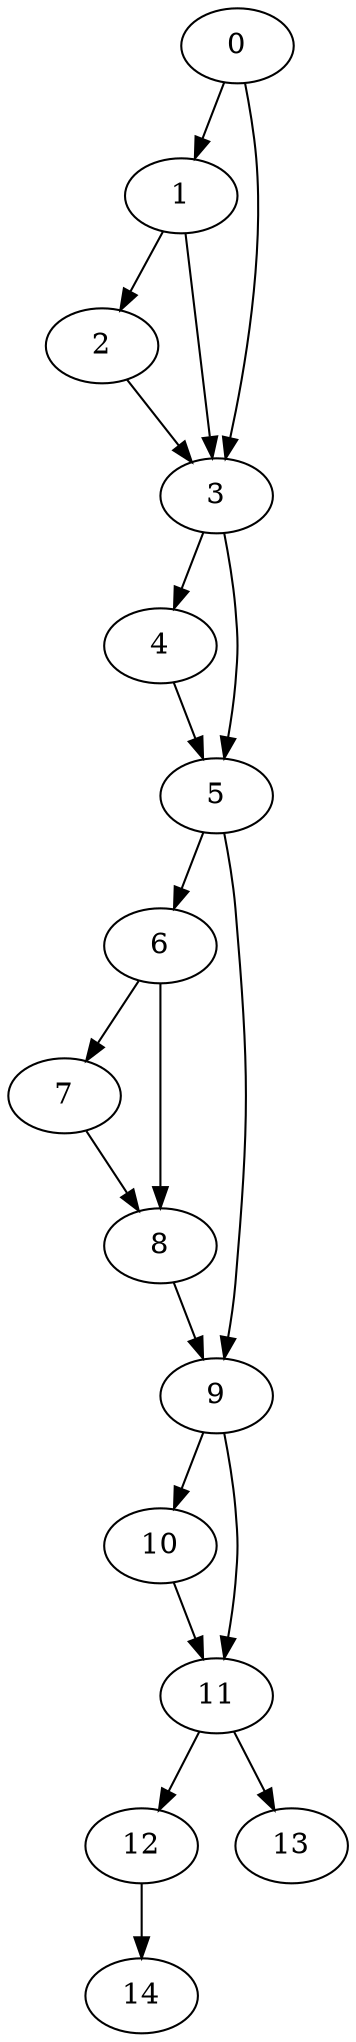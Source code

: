 digraph {
	0
	1
	2
	3
	4
	5
	6
	7
	8
	9
	10
	11
	12
	13
	14
	1 -> 2
	3 -> 4
	4 -> 5
	3 -> 5
	6 -> 7
	9 -> 10
	11 -> 12
	0 -> 1
	0 -> 3
	1 -> 3
	2 -> 3
	5 -> 6
	12 -> 14
	6 -> 8
	7 -> 8
	5 -> 9
	8 -> 9
	9 -> 11
	10 -> 11
	11 -> 13
}

